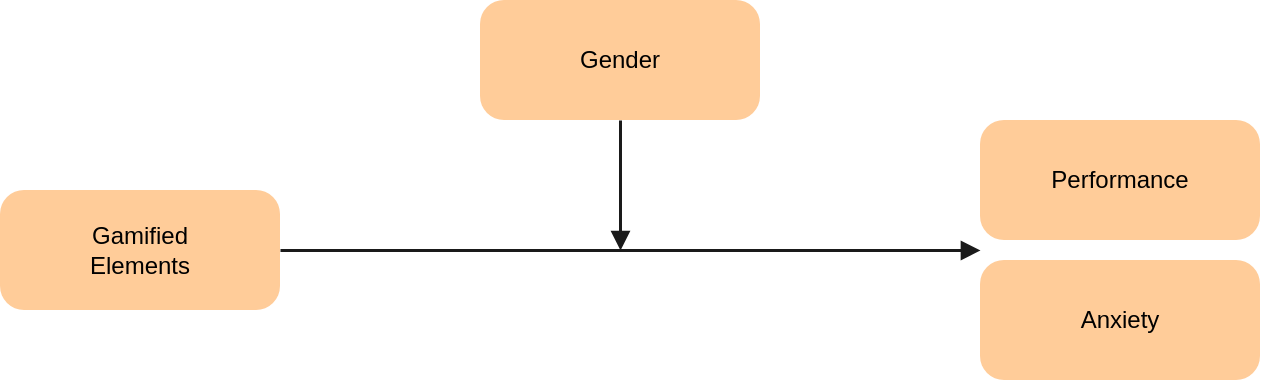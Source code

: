 <mxfile version="24.7.5">
  <diagram id="6a731a19-8d31-9384-78a2-239565b7b9f0" name="Page-1">
    <mxGraphModel dx="656" dy="448" grid="1" gridSize="10" guides="1" tooltips="1" connect="1" arrows="1" fold="1" page="1" pageScale="1" pageWidth="827" pageHeight="583" background="none" math="0" shadow="0">
      <root>
        <mxCell id="0" />
        <mxCell id="1" parent="0" />
        <mxCell id="uFvObzCRXJw1Ug_8s_BR-1749" value="Gender" style="rounded=1;whiteSpace=wrap;html=1;fillColor=#FFCC99;fontColor=#000000;strokeColor=none;arcSize=20;align=center;spacingLeft=0;" parent="1" vertex="1">
          <mxGeometry x="350" y="105" width="140" height="60" as="geometry" />
        </mxCell>
        <mxCell id="uFvObzCRXJw1Ug_8s_BR-1751" value="Gamified&lt;div&gt;Elements&lt;/div&gt;" style="rounded=1;whiteSpace=wrap;html=1;fillColor=#FFCC99;fontColor=#000000;strokeColor=none;arcSize=20;align=center;spacingLeft=0;" parent="1" vertex="1">
          <mxGeometry x="110" y="200" width="140" height="60" as="geometry" />
        </mxCell>
        <mxCell id="uFvObzCRXJw1Ug_8s_BR-1757" value="" style="edgeStyle=orthogonalEdgeStyle;rounded=0;orthogonalLoop=1;jettySize=auto;html=1;exitX=1;exitY=0.5;exitDx=0;exitDy=0;endArrow=block;endFill=1;strokeWidth=1.5;jumpStyle=none;strokeColor=#1A1A1A;labelPosition=center;verticalLabelPosition=top;align=center;verticalAlign=bottom;" parent="1" source="uFvObzCRXJw1Ug_8s_BR-1751" edge="1">
          <mxGeometry relative="1" as="geometry">
            <mxPoint x="350.0" y="230" as="sourcePoint" />
            <mxPoint x="600" y="230" as="targetPoint" />
          </mxGeometry>
        </mxCell>
        <mxCell id="uFvObzCRXJw1Ug_8s_BR-1758" value="" style="edgeStyle=orthogonalEdgeStyle;rounded=0;orthogonalLoop=1;jettySize=auto;html=1;exitX=0.5;exitY=1;exitDx=0;exitDy=0;endArrow=block;endFill=1;strokeWidth=1.5;jumpStyle=none;strokeColor=#1A1A1A;labelPosition=center;verticalLabelPosition=top;align=center;verticalAlign=bottom;" parent="1" source="uFvObzCRXJw1Ug_8s_BR-1749" edge="1">
          <mxGeometry relative="1" as="geometry">
            <mxPoint x="350.0" y="230" as="sourcePoint" />
            <mxPoint x="420" y="230" as="targetPoint" />
          </mxGeometry>
        </mxCell>
        <mxCell id="uFvObzCRXJw1Ug_8s_BR-1754" value="Performance" style="rounded=1;whiteSpace=wrap;html=1;fillColor=#FFCC99;fontColor=#000000;strokeColor=none;arcSize=20;align=center;spacingLeft=0;" parent="1" vertex="1">
          <mxGeometry x="600" y="165" width="140" height="60" as="geometry" />
        </mxCell>
        <mxCell id="uFvObzCRXJw1Ug_8s_BR-1753" value="Anxiety" style="rounded=1;whiteSpace=wrap;html=1;fillColor=#FFCC99;fontColor=#000000;strokeColor=none;arcSize=20;align=center;spacingLeft=0;" parent="1" vertex="1">
          <mxGeometry x="600" y="235" width="140" height="60" as="geometry" />
        </mxCell>
      </root>
    </mxGraphModel>
  </diagram>
</mxfile>
